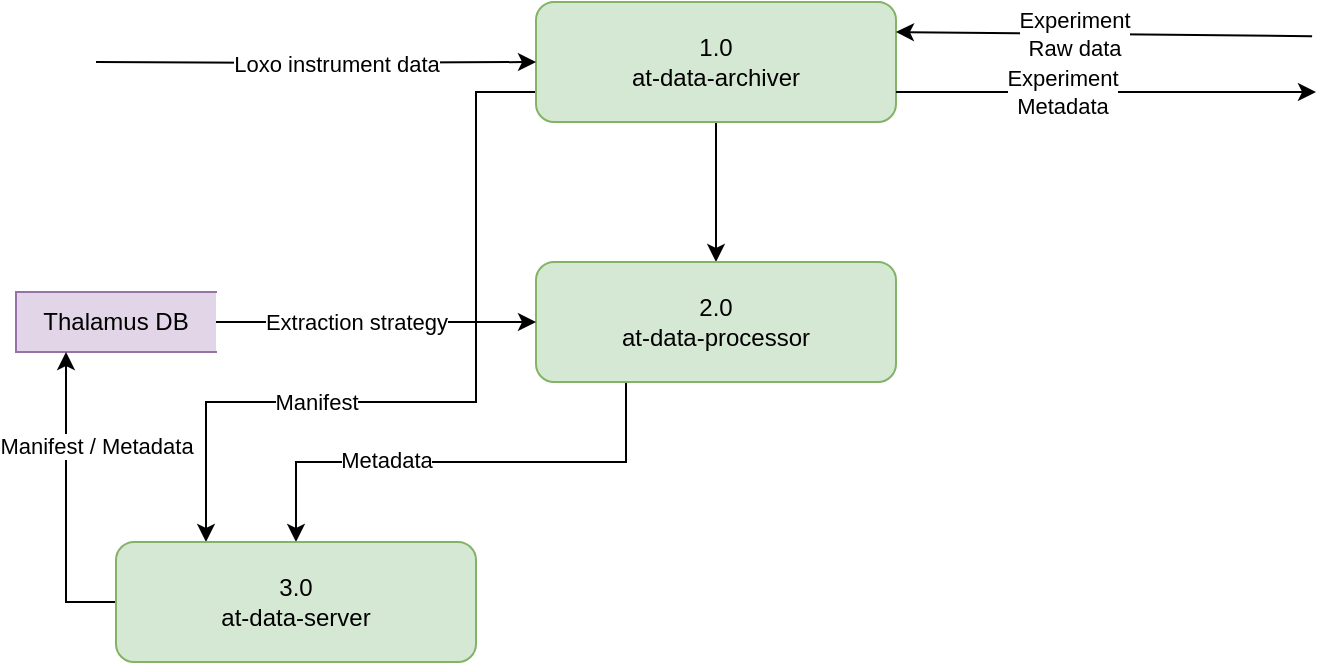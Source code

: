<mxfile version="23.1.1" type="github">
  <diagram name="Page-1" id="dx0UbN1KDhQHgxMDVQlJ">
    <mxGraphModel dx="1160" dy="756" grid="1" gridSize="10" guides="1" tooltips="1" connect="1" arrows="1" fold="1" page="1" pageScale="1" pageWidth="827" pageHeight="1169" math="0" shadow="0">
      <root>
        <mxCell id="0" />
        <mxCell id="1" parent="0" />
        <mxCell id="Wb7Bm_bJqOq9qxchE__--23" style="edgeStyle=orthogonalEdgeStyle;rounded=0;orthogonalLoop=1;jettySize=auto;html=1;exitX=0.5;exitY=1;exitDx=0;exitDy=0;entryX=0.5;entryY=0;entryDx=0;entryDy=0;" parent="1" source="Wb7Bm_bJqOq9qxchE__--1" target="Wb7Bm_bJqOq9qxchE__--12" edge="1">
          <mxGeometry relative="1" as="geometry" />
        </mxCell>
        <mxCell id="Wb7Bm_bJqOq9qxchE__--35" style="edgeStyle=orthogonalEdgeStyle;rounded=0;orthogonalLoop=1;jettySize=auto;html=1;exitX=0;exitY=0.75;exitDx=0;exitDy=0;entryX=0.25;entryY=0;entryDx=0;entryDy=0;" parent="1" source="Wb7Bm_bJqOq9qxchE__--1" target="Wb7Bm_bJqOq9qxchE__--28" edge="1">
          <mxGeometry relative="1" as="geometry">
            <Array as="points">
              <mxPoint x="250" y="135" />
              <mxPoint x="250" y="290" />
              <mxPoint x="115" y="290" />
            </Array>
          </mxGeometry>
        </mxCell>
        <mxCell id="Wb7Bm_bJqOq9qxchE__--36" value="Manifest" style="edgeLabel;html=1;align=center;verticalAlign=middle;resizable=0;points=[];" parent="Wb7Bm_bJqOq9qxchE__--35" vertex="1" connectable="0">
          <mxGeometry x="-0.328" y="-1" relative="1" as="geometry">
            <mxPoint x="-79" y="54" as="offset" />
          </mxGeometry>
        </mxCell>
        <mxCell id="Wb7Bm_bJqOq9qxchE__--1" value="1.0&lt;br&gt;at-data-archiver" style="rounded=1;whiteSpace=wrap;html=1;fillColor=#d5e8d4;strokeColor=#82b366;" parent="1" vertex="1">
          <mxGeometry x="280" y="90" width="180" height="60" as="geometry" />
        </mxCell>
        <mxCell id="Wb7Bm_bJqOq9qxchE__--3" value="" style="endArrow=classic;html=1;rounded=0;entryX=1;entryY=0.25;entryDx=0;entryDy=0;exitX=-0.015;exitY=0.339;exitDx=0;exitDy=0;exitPerimeter=0;" parent="1" target="Wb7Bm_bJqOq9qxchE__--1" edge="1">
          <mxGeometry width="50" height="50" relative="1" as="geometry">
            <mxPoint x="668.05" y="107.12" as="sourcePoint" />
            <mxPoint x="440" y="350" as="targetPoint" />
          </mxGeometry>
        </mxCell>
        <mxCell id="Wb7Bm_bJqOq9qxchE__--4" value="Experiment&lt;br style=&quot;border-color: var(--border-color);&quot;&gt;Raw data" style="edgeLabel;html=1;align=center;verticalAlign=middle;resizable=0;points=[];" parent="Wb7Bm_bJqOq9qxchE__--3" vertex="1" connectable="0">
          <mxGeometry x="0.15" relative="1" as="geometry">
            <mxPoint as="offset" />
          </mxGeometry>
        </mxCell>
        <mxCell id="Wb7Bm_bJqOq9qxchE__--6" value="" style="endArrow=classic;html=1;rounded=0;exitX=1;exitY=0.75;exitDx=0;exitDy=0;" parent="1" source="Wb7Bm_bJqOq9qxchE__--1" edge="1">
          <mxGeometry width="50" height="50" relative="1" as="geometry">
            <mxPoint x="710" y="150" as="sourcePoint" />
            <mxPoint x="670" y="135" as="targetPoint" />
          </mxGeometry>
        </mxCell>
        <mxCell id="Wb7Bm_bJqOq9qxchE__--8" value="Experiment&lt;br style=&quot;border-color: var(--border-color);&quot;&gt;Metadata" style="edgeLabel;html=1;align=center;verticalAlign=middle;resizable=0;points=[];" parent="Wb7Bm_bJqOq9qxchE__--6" vertex="1" connectable="0">
          <mxGeometry x="-0.21" relative="1" as="geometry">
            <mxPoint as="offset" />
          </mxGeometry>
        </mxCell>
        <mxCell id="Wb7Bm_bJqOq9qxchE__--11" style="edgeStyle=orthogonalEdgeStyle;rounded=0;orthogonalLoop=1;jettySize=auto;html=1;entryX=0;entryY=0.5;entryDx=0;entryDy=0;" parent="1" target="Wb7Bm_bJqOq9qxchE__--1" edge="1">
          <mxGeometry relative="1" as="geometry">
            <mxPoint x="60" y="120" as="sourcePoint" />
          </mxGeometry>
        </mxCell>
        <mxCell id="Wb7Bm_bJqOq9qxchE__--22" value="Loxo instrument data" style="edgeLabel;html=1;align=center;verticalAlign=middle;resizable=0;points=[];" parent="Wb7Bm_bJqOq9qxchE__--11" vertex="1" connectable="0">
          <mxGeometry x="-0.218" y="1" relative="1" as="geometry">
            <mxPoint x="34" y="1" as="offset" />
          </mxGeometry>
        </mxCell>
        <mxCell id="Wb7Bm_bJqOq9qxchE__--29" style="edgeStyle=orthogonalEdgeStyle;rounded=0;orthogonalLoop=1;jettySize=auto;html=1;exitX=0.25;exitY=1;exitDx=0;exitDy=0;entryX=0.5;entryY=0;entryDx=0;entryDy=0;" parent="1" source="Wb7Bm_bJqOq9qxchE__--12" target="Wb7Bm_bJqOq9qxchE__--28" edge="1">
          <mxGeometry relative="1" as="geometry" />
        </mxCell>
        <mxCell id="Wb7Bm_bJqOq9qxchE__--30" value="Metadata" style="edgeLabel;html=1;align=center;verticalAlign=middle;resizable=0;points=[];" parent="Wb7Bm_bJqOq9qxchE__--29" vertex="1" connectable="0">
          <mxGeometry x="0.306" y="-1" relative="1" as="geometry">
            <mxPoint as="offset" />
          </mxGeometry>
        </mxCell>
        <mxCell id="Wb7Bm_bJqOq9qxchE__--12" value="2.0&lt;br&gt;at-data-processor" style="rounded=1;whiteSpace=wrap;html=1;fillColor=#d5e8d4;strokeColor=#82b366;" parent="1" vertex="1">
          <mxGeometry x="280" y="220" width="180" height="60" as="geometry" />
        </mxCell>
        <mxCell id="Wb7Bm_bJqOq9qxchE__--25" style="edgeStyle=orthogonalEdgeStyle;rounded=0;orthogonalLoop=1;jettySize=auto;html=1;entryX=0;entryY=0.5;entryDx=0;entryDy=0;" parent="1" source="Wb7Bm_bJqOq9qxchE__--24" target="Wb7Bm_bJqOq9qxchE__--12" edge="1">
          <mxGeometry relative="1" as="geometry">
            <Array as="points">
              <mxPoint x="170" y="250" />
              <mxPoint x="170" y="250" />
            </Array>
          </mxGeometry>
        </mxCell>
        <mxCell id="Wb7Bm_bJqOq9qxchE__--26" value="Extraction strategy" style="edgeLabel;html=1;align=center;verticalAlign=middle;resizable=0;points=[];" parent="Wb7Bm_bJqOq9qxchE__--25" vertex="1" connectable="0">
          <mxGeometry x="0.2" relative="1" as="geometry">
            <mxPoint x="-26" as="offset" />
          </mxGeometry>
        </mxCell>
        <mxCell id="Wb7Bm_bJqOq9qxchE__--24" value="Thalamus DB" style="html=1;dashed=0;whiteSpace=wrap;shape=partialRectangle;right=0;fillColor=#e1d5e7;strokeColor=#9673a6;" parent="1" vertex="1">
          <mxGeometry x="20" y="235" width="100" height="30" as="geometry" />
        </mxCell>
        <mxCell id="R-Dst_B60V8JOMCjQVf9-2" style="edgeStyle=orthogonalEdgeStyle;rounded=0;orthogonalLoop=1;jettySize=auto;html=1;exitX=0;exitY=0.5;exitDx=0;exitDy=0;entryX=0.25;entryY=1;entryDx=0;entryDy=0;" edge="1" parent="1" source="Wb7Bm_bJqOq9qxchE__--28" target="Wb7Bm_bJqOq9qxchE__--24">
          <mxGeometry relative="1" as="geometry" />
        </mxCell>
        <mxCell id="R-Dst_B60V8JOMCjQVf9-3" value="Manifest / Metadata" style="edgeLabel;html=1;align=center;verticalAlign=middle;resizable=0;points=[];" vertex="1" connectable="0" parent="R-Dst_B60V8JOMCjQVf9-2">
          <mxGeometry x="0.373" relative="1" as="geometry">
            <mxPoint x="15" as="offset" />
          </mxGeometry>
        </mxCell>
        <mxCell id="Wb7Bm_bJqOq9qxchE__--28" value="3.0&lt;br&gt;at-data-server" style="rounded=1;whiteSpace=wrap;html=1;fillColor=#d5e8d4;strokeColor=#82b366;" parent="1" vertex="1">
          <mxGeometry x="70" y="360" width="180" height="60" as="geometry" />
        </mxCell>
      </root>
    </mxGraphModel>
  </diagram>
</mxfile>

